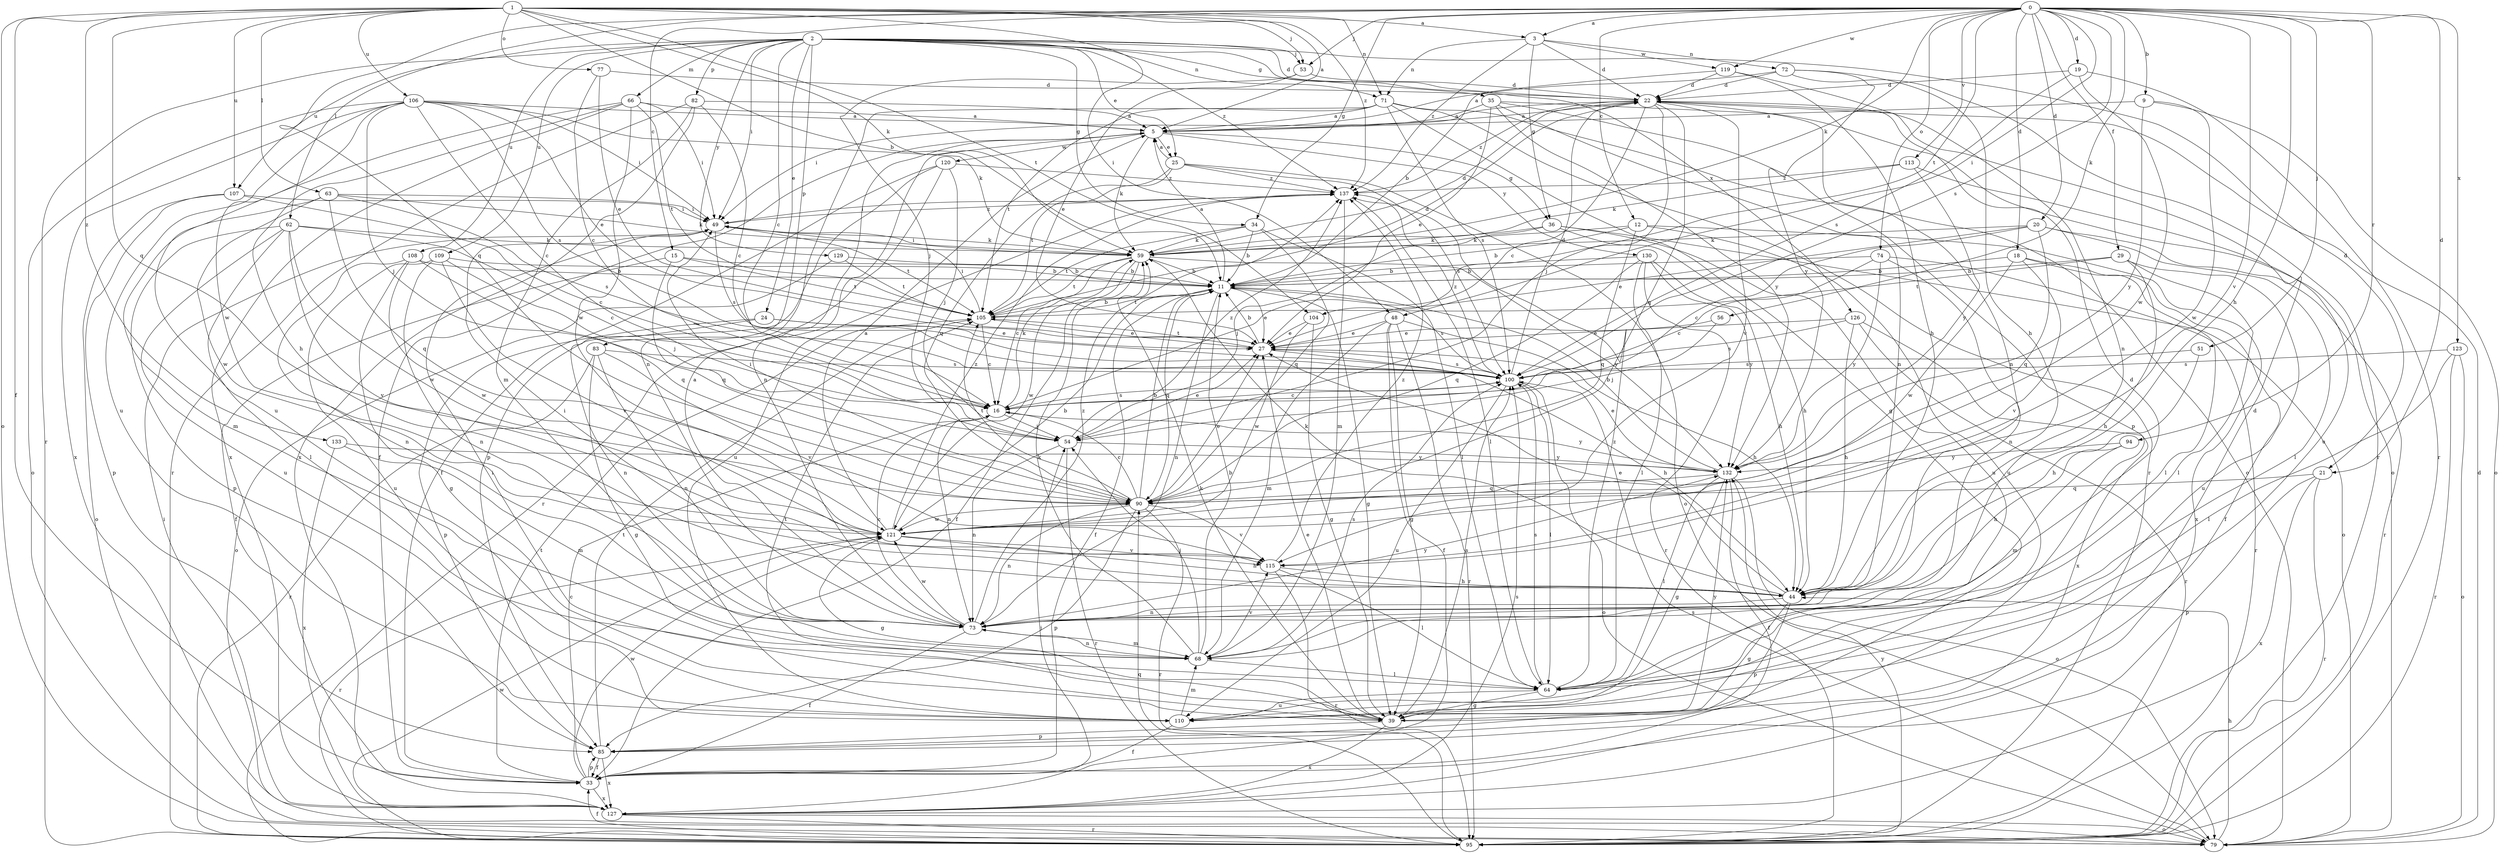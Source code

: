 strict digraph  {
0;
1;
2;
3;
5;
9;
11;
12;
15;
16;
18;
19;
20;
21;
22;
24;
25;
27;
29;
33;
34;
35;
36;
39;
44;
48;
49;
51;
53;
54;
56;
59;
62;
63;
64;
66;
68;
71;
72;
73;
74;
77;
79;
82;
83;
85;
90;
94;
95;
100;
104;
105;
106;
107;
108;
109;
110;
113;
115;
119;
120;
121;
123;
126;
127;
129;
130;
132;
133;
137;
0 -> 3  [label=a];
0 -> 9  [label=b];
0 -> 12  [label=c];
0 -> 15  [label=c];
0 -> 18  [label=d];
0 -> 19  [label=d];
0 -> 20  [label=d];
0 -> 21  [label=d];
0 -> 29  [label=f];
0 -> 34  [label=g];
0 -> 44  [label=h];
0 -> 48  [label=i];
0 -> 51  [label=j];
0 -> 53  [label=j];
0 -> 56  [label=k];
0 -> 59  [label=k];
0 -> 62  [label=l];
0 -> 74  [label=o];
0 -> 90  [label=q];
0 -> 94  [label=r];
0 -> 100  [label=s];
0 -> 104  [label=t];
0 -> 113  [label=v];
0 -> 115  [label=v];
0 -> 119  [label=w];
0 -> 123  [label=x];
1 -> 3  [label=a];
1 -> 5  [label=a];
1 -> 11  [label=b];
1 -> 33  [label=f];
1 -> 48  [label=i];
1 -> 53  [label=j];
1 -> 59  [label=k];
1 -> 63  [label=l];
1 -> 71  [label=n];
1 -> 77  [label=o];
1 -> 79  [label=o];
1 -> 90  [label=q];
1 -> 104  [label=t];
1 -> 106  [label=u];
1 -> 107  [label=u];
1 -> 133  [label=z];
1 -> 137  [label=z];
2 -> 16  [label=c];
2 -> 21  [label=d];
2 -> 22  [label=d];
2 -> 24  [label=e];
2 -> 25  [label=e];
2 -> 34  [label=g];
2 -> 35  [label=g];
2 -> 49  [label=i];
2 -> 53  [label=j];
2 -> 66  [label=m];
2 -> 71  [label=n];
2 -> 82  [label=p];
2 -> 83  [label=p];
2 -> 95  [label=r];
2 -> 107  [label=u];
2 -> 108  [label=u];
2 -> 109  [label=u];
2 -> 126  [label=x];
2 -> 129  [label=y];
2 -> 137  [label=z];
3 -> 22  [label=d];
3 -> 36  [label=g];
3 -> 71  [label=n];
3 -> 72  [label=n];
3 -> 119  [label=w];
3 -> 137  [label=z];
5 -> 25  [label=e];
5 -> 33  [label=f];
5 -> 36  [label=g];
5 -> 59  [label=k];
5 -> 73  [label=n];
5 -> 120  [label=w];
5 -> 130  [label=y];
9 -> 5  [label=a];
9 -> 79  [label=o];
9 -> 121  [label=w];
9 -> 132  [label=y];
11 -> 5  [label=a];
11 -> 27  [label=e];
11 -> 33  [label=f];
11 -> 39  [label=g];
11 -> 73  [label=n];
11 -> 90  [label=q];
11 -> 100  [label=s];
11 -> 105  [label=t];
12 -> 11  [label=b];
12 -> 59  [label=k];
12 -> 90  [label=q];
12 -> 110  [label=u];
12 -> 127  [label=x];
15 -> 11  [label=b];
15 -> 33  [label=f];
15 -> 90  [label=q];
15 -> 105  [label=t];
16 -> 54  [label=j];
16 -> 59  [label=k];
16 -> 73  [label=n];
16 -> 100  [label=s];
16 -> 132  [label=y];
18 -> 11  [label=b];
18 -> 33  [label=f];
18 -> 64  [label=l];
18 -> 115  [label=v];
18 -> 121  [label=w];
19 -> 22  [label=d];
19 -> 95  [label=r];
19 -> 100  [label=s];
19 -> 121  [label=w];
20 -> 16  [label=c];
20 -> 27  [label=e];
20 -> 59  [label=k];
20 -> 64  [label=l];
20 -> 90  [label=q];
20 -> 95  [label=r];
21 -> 85  [label=p];
21 -> 90  [label=q];
21 -> 95  [label=r];
21 -> 127  [label=x];
22 -> 5  [label=a];
22 -> 16  [label=c];
22 -> 49  [label=i];
22 -> 54  [label=j];
22 -> 73  [label=n];
22 -> 90  [label=q];
22 -> 115  [label=v];
22 -> 137  [label=z];
24 -> 27  [label=e];
24 -> 73  [label=n];
24 -> 85  [label=p];
24 -> 100  [label=s];
25 -> 5  [label=a];
25 -> 79  [label=o];
25 -> 90  [label=q];
25 -> 100  [label=s];
25 -> 105  [label=t];
25 -> 137  [label=z];
27 -> 11  [label=b];
27 -> 44  [label=h];
27 -> 100  [label=s];
27 -> 105  [label=t];
29 -> 11  [label=b];
29 -> 44  [label=h];
29 -> 64  [label=l];
29 -> 105  [label=t];
29 -> 110  [label=u];
33 -> 16  [label=c];
33 -> 85  [label=p];
33 -> 105  [label=t];
33 -> 121  [label=w];
33 -> 127  [label=x];
34 -> 11  [label=b];
34 -> 59  [label=k];
34 -> 64  [label=l];
34 -> 90  [label=q];
34 -> 105  [label=t];
35 -> 5  [label=a];
35 -> 27  [label=e];
35 -> 73  [label=n];
35 -> 79  [label=o];
35 -> 85  [label=p];
35 -> 132  [label=y];
36 -> 44  [label=h];
36 -> 54  [label=j];
36 -> 59  [label=k];
36 -> 79  [label=o];
36 -> 110  [label=u];
39 -> 22  [label=d];
39 -> 27  [label=e];
39 -> 49  [label=i];
39 -> 59  [label=k];
39 -> 85  [label=p];
39 -> 100  [label=s];
39 -> 105  [label=t];
39 -> 127  [label=x];
39 -> 132  [label=y];
44 -> 27  [label=e];
44 -> 39  [label=g];
44 -> 49  [label=i];
44 -> 59  [label=k];
44 -> 73  [label=n];
44 -> 85  [label=p];
48 -> 27  [label=e];
48 -> 33  [label=f];
48 -> 39  [label=g];
48 -> 44  [label=h];
48 -> 68  [label=m];
48 -> 95  [label=r];
49 -> 59  [label=k];
49 -> 100  [label=s];
49 -> 105  [label=t];
49 -> 137  [label=z];
51 -> 44  [label=h];
51 -> 100  [label=s];
53 -> 22  [label=d];
53 -> 27  [label=e];
53 -> 54  [label=j];
54 -> 27  [label=e];
54 -> 73  [label=n];
54 -> 95  [label=r];
54 -> 132  [label=y];
54 -> 137  [label=z];
56 -> 27  [label=e];
56 -> 54  [label=j];
59 -> 11  [label=b];
59 -> 16  [label=c];
59 -> 22  [label=d];
59 -> 33  [label=f];
59 -> 49  [label=i];
59 -> 105  [label=t];
59 -> 121  [label=w];
59 -> 132  [label=y];
62 -> 16  [label=c];
62 -> 59  [label=k];
62 -> 64  [label=l];
62 -> 85  [label=p];
62 -> 110  [label=u];
62 -> 115  [label=v];
62 -> 121  [label=w];
63 -> 49  [label=i];
63 -> 59  [label=k];
63 -> 68  [label=m];
63 -> 90  [label=q];
63 -> 100  [label=s];
63 -> 121  [label=w];
64 -> 39  [label=g];
64 -> 100  [label=s];
64 -> 110  [label=u];
64 -> 137  [label=z];
66 -> 5  [label=a];
66 -> 44  [label=h];
66 -> 49  [label=i];
66 -> 105  [label=t];
66 -> 110  [label=u];
66 -> 121  [label=w];
66 -> 127  [label=x];
68 -> 11  [label=b];
68 -> 22  [label=d];
68 -> 54  [label=j];
68 -> 59  [label=k];
68 -> 64  [label=l];
68 -> 73  [label=n];
68 -> 100  [label=s];
68 -> 115  [label=v];
71 -> 5  [label=a];
71 -> 39  [label=g];
71 -> 73  [label=n];
71 -> 79  [label=o];
71 -> 95  [label=r];
71 -> 100  [label=s];
71 -> 105  [label=t];
72 -> 5  [label=a];
72 -> 22  [label=d];
72 -> 44  [label=h];
72 -> 95  [label=r];
72 -> 132  [label=y];
73 -> 5  [label=a];
73 -> 16  [label=c];
73 -> 33  [label=f];
73 -> 68  [label=m];
73 -> 121  [label=w];
73 -> 132  [label=y];
73 -> 137  [label=z];
74 -> 11  [label=b];
74 -> 16  [label=c];
74 -> 73  [label=n];
74 -> 95  [label=r];
74 -> 132  [label=y];
77 -> 16  [label=c];
77 -> 22  [label=d];
77 -> 27  [label=e];
79 -> 22  [label=d];
79 -> 44  [label=h];
79 -> 100  [label=s];
82 -> 5  [label=a];
82 -> 16  [label=c];
82 -> 68  [label=m];
82 -> 95  [label=r];
82 -> 127  [label=x];
83 -> 39  [label=g];
83 -> 73  [label=n];
83 -> 95  [label=r];
83 -> 100  [label=s];
83 -> 115  [label=v];
85 -> 33  [label=f];
85 -> 105  [label=t];
85 -> 127  [label=x];
90 -> 11  [label=b];
90 -> 16  [label=c];
90 -> 27  [label=e];
90 -> 49  [label=i];
90 -> 73  [label=n];
90 -> 85  [label=p];
90 -> 95  [label=r];
90 -> 105  [label=t];
90 -> 115  [label=v];
90 -> 121  [label=w];
94 -> 44  [label=h];
94 -> 68  [label=m];
94 -> 132  [label=y];
95 -> 33  [label=f];
95 -> 90  [label=q];
95 -> 121  [label=w];
95 -> 132  [label=y];
100 -> 16  [label=c];
100 -> 22  [label=d];
100 -> 64  [label=l];
100 -> 79  [label=o];
100 -> 110  [label=u];
100 -> 137  [label=z];
104 -> 27  [label=e];
104 -> 39  [label=g];
104 -> 121  [label=w];
105 -> 11  [label=b];
105 -> 16  [label=c];
105 -> 22  [label=d];
105 -> 27  [label=e];
105 -> 49  [label=i];
106 -> 5  [label=a];
106 -> 16  [label=c];
106 -> 27  [label=e];
106 -> 49  [label=i];
106 -> 54  [label=j];
106 -> 59  [label=k];
106 -> 79  [label=o];
106 -> 100  [label=s];
106 -> 110  [label=u];
106 -> 121  [label=w];
106 -> 127  [label=x];
107 -> 16  [label=c];
107 -> 49  [label=i];
107 -> 79  [label=o];
107 -> 85  [label=p];
108 -> 11  [label=b];
108 -> 39  [label=g];
108 -> 73  [label=n];
108 -> 90  [label=q];
108 -> 121  [label=w];
109 -> 11  [label=b];
109 -> 54  [label=j];
109 -> 73  [label=n];
109 -> 110  [label=u];
109 -> 115  [label=v];
110 -> 33  [label=f];
110 -> 68  [label=m];
113 -> 59  [label=k];
113 -> 110  [label=u];
113 -> 132  [label=y];
113 -> 137  [label=z];
115 -> 44  [label=h];
115 -> 64  [label=l];
115 -> 95  [label=r];
115 -> 137  [label=z];
119 -> 11  [label=b];
119 -> 22  [label=d];
119 -> 44  [label=h];
119 -> 73  [label=n];
120 -> 33  [label=f];
120 -> 54  [label=j];
120 -> 85  [label=p];
120 -> 95  [label=r];
120 -> 137  [label=z];
121 -> 5  [label=a];
121 -> 11  [label=b];
121 -> 39  [label=g];
121 -> 44  [label=h];
121 -> 95  [label=r];
121 -> 115  [label=v];
121 -> 137  [label=z];
123 -> 64  [label=l];
123 -> 79  [label=o];
123 -> 95  [label=r];
123 -> 100  [label=s];
126 -> 27  [label=e];
126 -> 44  [label=h];
126 -> 95  [label=r];
126 -> 100  [label=s];
126 -> 127  [label=x];
127 -> 49  [label=i];
127 -> 54  [label=j];
127 -> 79  [label=o];
127 -> 95  [label=r];
127 -> 100  [label=s];
129 -> 11  [label=b];
129 -> 79  [label=o];
129 -> 105  [label=t];
130 -> 11  [label=b];
130 -> 44  [label=h];
130 -> 64  [label=l];
130 -> 90  [label=q];
130 -> 95  [label=r];
130 -> 132  [label=y];
132 -> 11  [label=b];
132 -> 27  [label=e];
132 -> 33  [label=f];
132 -> 39  [label=g];
132 -> 64  [label=l];
132 -> 79  [label=o];
132 -> 90  [label=q];
133 -> 68  [label=m];
133 -> 127  [label=x];
133 -> 132  [label=y];
137 -> 49  [label=i];
137 -> 64  [label=l];
137 -> 68  [label=m];
137 -> 110  [label=u];
}
